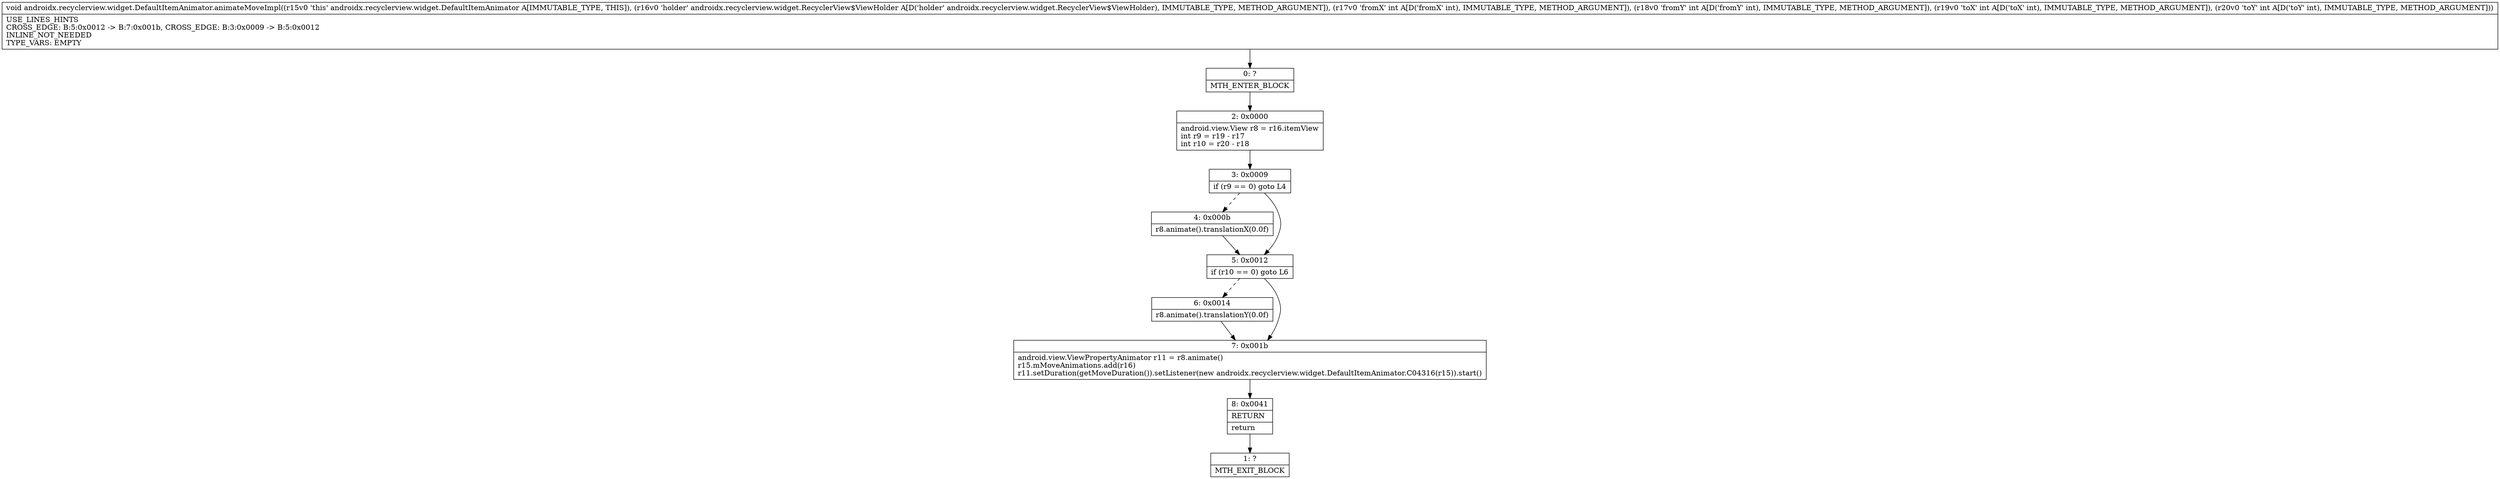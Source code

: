 digraph "CFG forandroidx.recyclerview.widget.DefaultItemAnimator.animateMoveImpl(Landroidx\/recyclerview\/widget\/RecyclerView$ViewHolder;IIII)V" {
Node_0 [shape=record,label="{0\:\ ?|MTH_ENTER_BLOCK\l}"];
Node_2 [shape=record,label="{2\:\ 0x0000|android.view.View r8 = r16.itemView\lint r9 = r19 \- r17\lint r10 = r20 \- r18\l}"];
Node_3 [shape=record,label="{3\:\ 0x0009|if (r9 == 0) goto L4\l}"];
Node_4 [shape=record,label="{4\:\ 0x000b|r8.animate().translationX(0.0f)\l}"];
Node_5 [shape=record,label="{5\:\ 0x0012|if (r10 == 0) goto L6\l}"];
Node_6 [shape=record,label="{6\:\ 0x0014|r8.animate().translationY(0.0f)\l}"];
Node_7 [shape=record,label="{7\:\ 0x001b|android.view.ViewPropertyAnimator r11 = r8.animate()\lr15.mMoveAnimations.add(r16)\lr11.setDuration(getMoveDuration()).setListener(new androidx.recyclerview.widget.DefaultItemAnimator.C04316(r15)).start()\l}"];
Node_8 [shape=record,label="{8\:\ 0x0041|RETURN\l|return\l}"];
Node_1 [shape=record,label="{1\:\ ?|MTH_EXIT_BLOCK\l}"];
MethodNode[shape=record,label="{void androidx.recyclerview.widget.DefaultItemAnimator.animateMoveImpl((r15v0 'this' androidx.recyclerview.widget.DefaultItemAnimator A[IMMUTABLE_TYPE, THIS]), (r16v0 'holder' androidx.recyclerview.widget.RecyclerView$ViewHolder A[D('holder' androidx.recyclerview.widget.RecyclerView$ViewHolder), IMMUTABLE_TYPE, METHOD_ARGUMENT]), (r17v0 'fromX' int A[D('fromX' int), IMMUTABLE_TYPE, METHOD_ARGUMENT]), (r18v0 'fromY' int A[D('fromY' int), IMMUTABLE_TYPE, METHOD_ARGUMENT]), (r19v0 'toX' int A[D('toX' int), IMMUTABLE_TYPE, METHOD_ARGUMENT]), (r20v0 'toY' int A[D('toY' int), IMMUTABLE_TYPE, METHOD_ARGUMENT]))  | USE_LINES_HINTS\lCROSS_EDGE: B:5:0x0012 \-\> B:7:0x001b, CROSS_EDGE: B:3:0x0009 \-\> B:5:0x0012\lINLINE_NOT_NEEDED\lTYPE_VARS: EMPTY\l}"];
MethodNode -> Node_0;Node_0 -> Node_2;
Node_2 -> Node_3;
Node_3 -> Node_4[style=dashed];
Node_3 -> Node_5;
Node_4 -> Node_5;
Node_5 -> Node_6[style=dashed];
Node_5 -> Node_7;
Node_6 -> Node_7;
Node_7 -> Node_8;
Node_8 -> Node_1;
}

